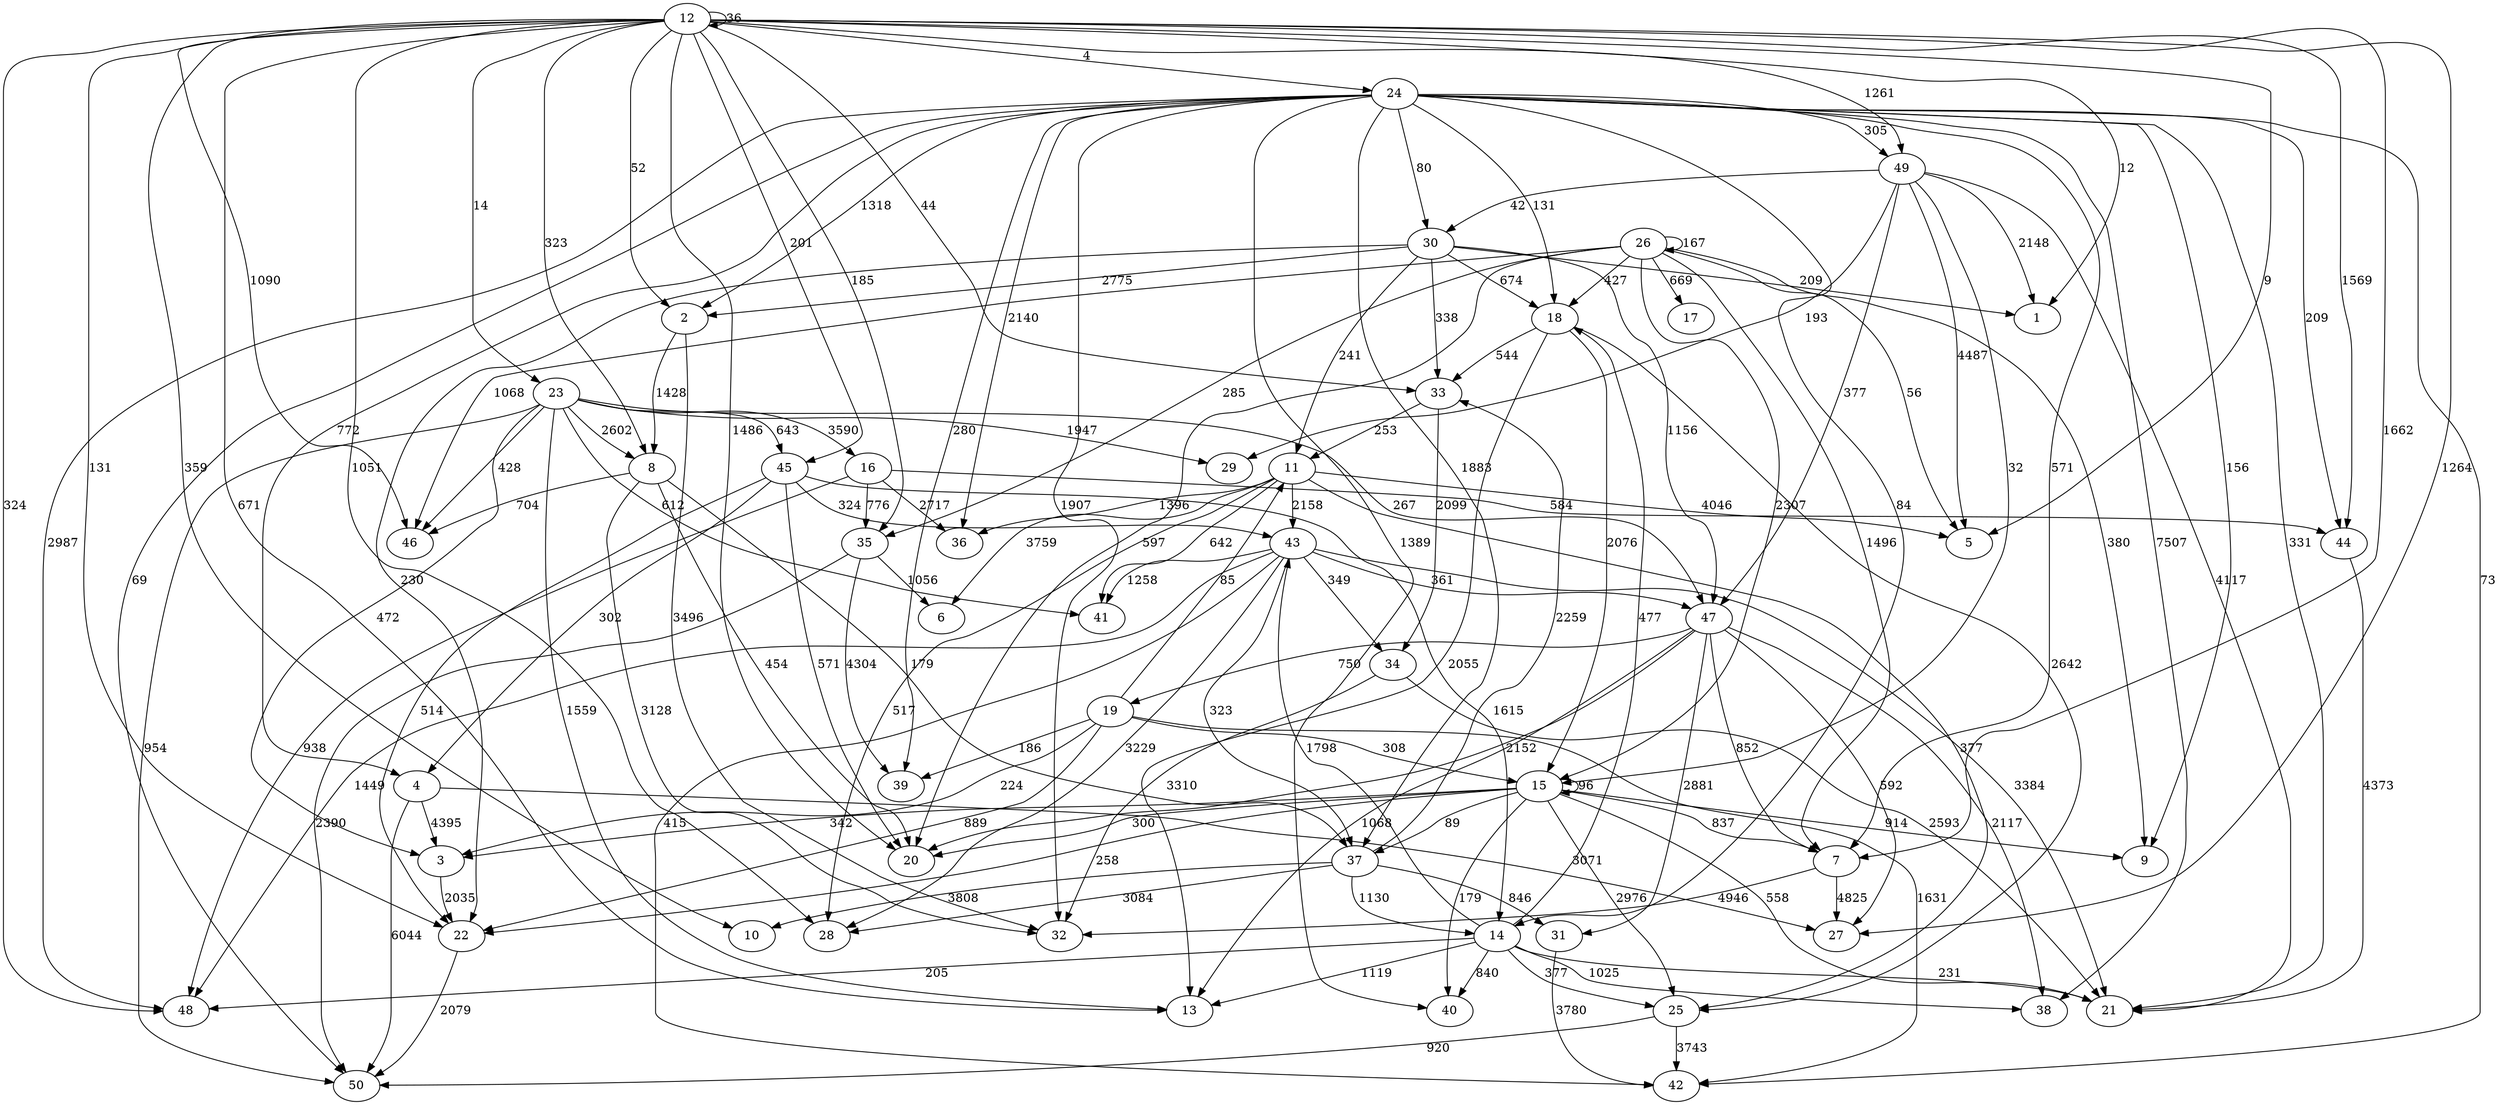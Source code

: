 strict digraph  {
	30 -> 18	 [label=674];
	30 -> 47	 [label=1156];
	30 -> 1	 [label=209];
	30 -> 11	 [label=241];
	30 -> 2	 [label=2775];
	30 -> 22	 [label=230];
	30 -> 33	 [label=338];
	18 -> 33	 [label=544];
	18 -> 13	 [label=2055];
	18 -> 25	 [label=2642];
	18 -> 15	 [label=2076];
	47 -> 20	 [label=2152];
	47 -> 31	 [label=2881];
	47 -> 13	 [label=1068];
	47 -> 38	 [label=2117];
	47 -> 27	 [label=592];
	47 -> 7	 [label=852];
	47 -> 19	 [label=750];
	11 -> 5	 [label=4046];
	11 -> 36	 [label=1396];
	11 -> 6	 [label=3759];
	11 -> 41	 [label=642];
	11 -> 25	 [label=377];
	11 -> 28	 [label=517];
	11 -> 43	 [label=2158];
	2 -> 32	 [label=3496];
	2 -> 8	 [label=1428];
	22 -> 50	 [label=2079];
	33 -> 11	 [label=253];
	33 -> 34	 [label=2099];
	8 -> 32	 [label=3128];
	8 -> 20	 [label=454];
	8 -> 46	 [label=704];
	8 -> 37	 [label=179];
	16 -> 36	 [label=2717];
	16 -> 44	 [label=584];
	16 -> 48	 [label=938];
	16 -> 35	 [label=776];
	44 -> 21	 [label=4373];
	35 -> 6	 [label=1056];
	35 -> 50	 [label=2390];
	35 -> 39	 [label=4304];
	34 -> 32	 [label=3310];
	34 -> 21	 [label=2593];
	31 -> 42	 [label=3780];
	23 -> 47	 [label=267];
	23 -> 8	 [label=2602];
	23 -> 16	 [label=3590];
	23 -> 29	 [label=1947];
	23 -> 50	 [label=954];
	23 -> 45	 [label=643];
	23 -> 3	 [label=472];
	23 -> 41	 [label=612];
	23 -> 13	 [label=1559];
	23 -> 46	 [label=428];
	45 -> 22	 [label=514];
	45 -> 20	 [label=571];
	45 -> 14	 [label=1615];
	45 -> 43	 [label=324];
	45 -> 4	 [label=302];
	3 -> 22	 [label=2035];
	25 -> 42	 [label=3743];
	25 -> 50	 [label=920];
	15 -> 22	 [label=258];
	15 -> 40	 [label=179];
	15 -> 21	 [label=558];
	15 -> 9	 [label=914];
	15 -> 20	 [label=300];
	15 -> 3	 [label=342];
	15 -> 25	 [label=2976];
	15 -> 15	 [label=96];
	15 -> 37	 [label=89];
	15 -> 7	 [label=837];
	37 -> 33	 [label=2259];
	37 -> 31	 [label=846];
	37 -> 10	 [label=3808];
	37 -> 28	 [label=3084];
	37 -> 14	 [label=1130];
	14 -> 18	 [label=477];
	14 -> 40	 [label=840];
	14 -> 48	 [label=205];
	14 -> 21	 [label=231];
	14 -> 13	 [label=1119];
	14 -> 25	 [label=377];
	14 -> 43	 [label=1798];
	14 -> 38	 [label=1025];
	43 -> 47	 [label=361];
	43 -> 48	 [label=1449];
	43 -> 34	 [label=349];
	43 -> 21	 [label=3384];
	43 -> 42	 [label=415];
	43 -> 41	 [label=1258];
	43 -> 37	 [label=323];
	43 -> 28	 [label=3229];
	4 -> 50	 [label=6044];
	4 -> 3	 [label=4395];
	4 -> 27	 [label=3071];
	26 -> 18	 [label=427];
	26 -> 5	 [label=56];
	26 -> 35	 [label=285];
	26 -> 9	 [label=380];
	26 -> 20	 [label=597];
	26 -> 46	 [label=1068];
	26 -> 15	 [label=2307];
	26 -> 26	 [label=167];
	26 -> 7	 [label=1496];
	26 -> 17	 [label=669];
	7 -> 32	 [label=4946];
	7 -> 27	 [label=4825];
	19 -> 11	 [label=85];
	19 -> 22	 [label=889];
	19 -> 42	 [label=1631];
	19 -> 3	 [label=224];
	19 -> 15	 [label=308];
	19 -> 39	 [label=186];
	24 -> 30	 [label=80];
	24 -> 18	 [label=131];
	24 -> 2	 [label=1318];
	24 -> 40	 [label=1389];
	24 -> 32	 [label=1907];
	24 -> 36	 [label=2140];
	24 -> 44	 [label=209];
	24 -> 48	 [label=2987];
	24 -> 21	 [label=331];
	24 -> 9	 [label=156];
	24 -> 42	 [label=73];
	24 -> 50	 [label=69];
	24 -> 37	 [label=1883];
	24 -> 14	 [label=84];
	24 -> 4	 [label=772];
	24 -> 38	 [label=7507];
	24 -> 7	 [label=571];
	24 -> 39	 [label=280];
	24 -> 49	 [label=305];
	49 -> 30	 [label=42];
	49 -> 47	 [label=377];
	49 -> 1	 [label=2148];
	49 -> 5	 [label=4487];
	49 -> 21	 [label=4117];
	49 -> 29	 [label=193];
	49 -> 15	 [label=32];
	12 -> 1	 [label=12];
	12 -> 2	 [label=52];
	12 -> 22	 [label=131];
	12 -> 33	 [label=44];
	12 -> 5	 [label=9];
	12 -> 8	 [label=323];
	12 -> 44	 [label=1569];
	12 -> 48	 [label=324];
	12 -> 35	 [label=185];
	12 -> 20	 [label=1486];
	12 -> 23	 [label=14];
	12 -> 45	 [label=201];
	12 -> 13	 [label=671];
	12 -> 46	 [label=1090];
	12 -> 10	 [label=359];
	12 -> 28	 [label=1051];
	12 -> 27	 [label=1264];
	12 -> 7	 [label=1662];
	12 -> 24	 [label=4];
	12 -> 49	 [label=1261];
	12 -> 12	 [label=36];
}
